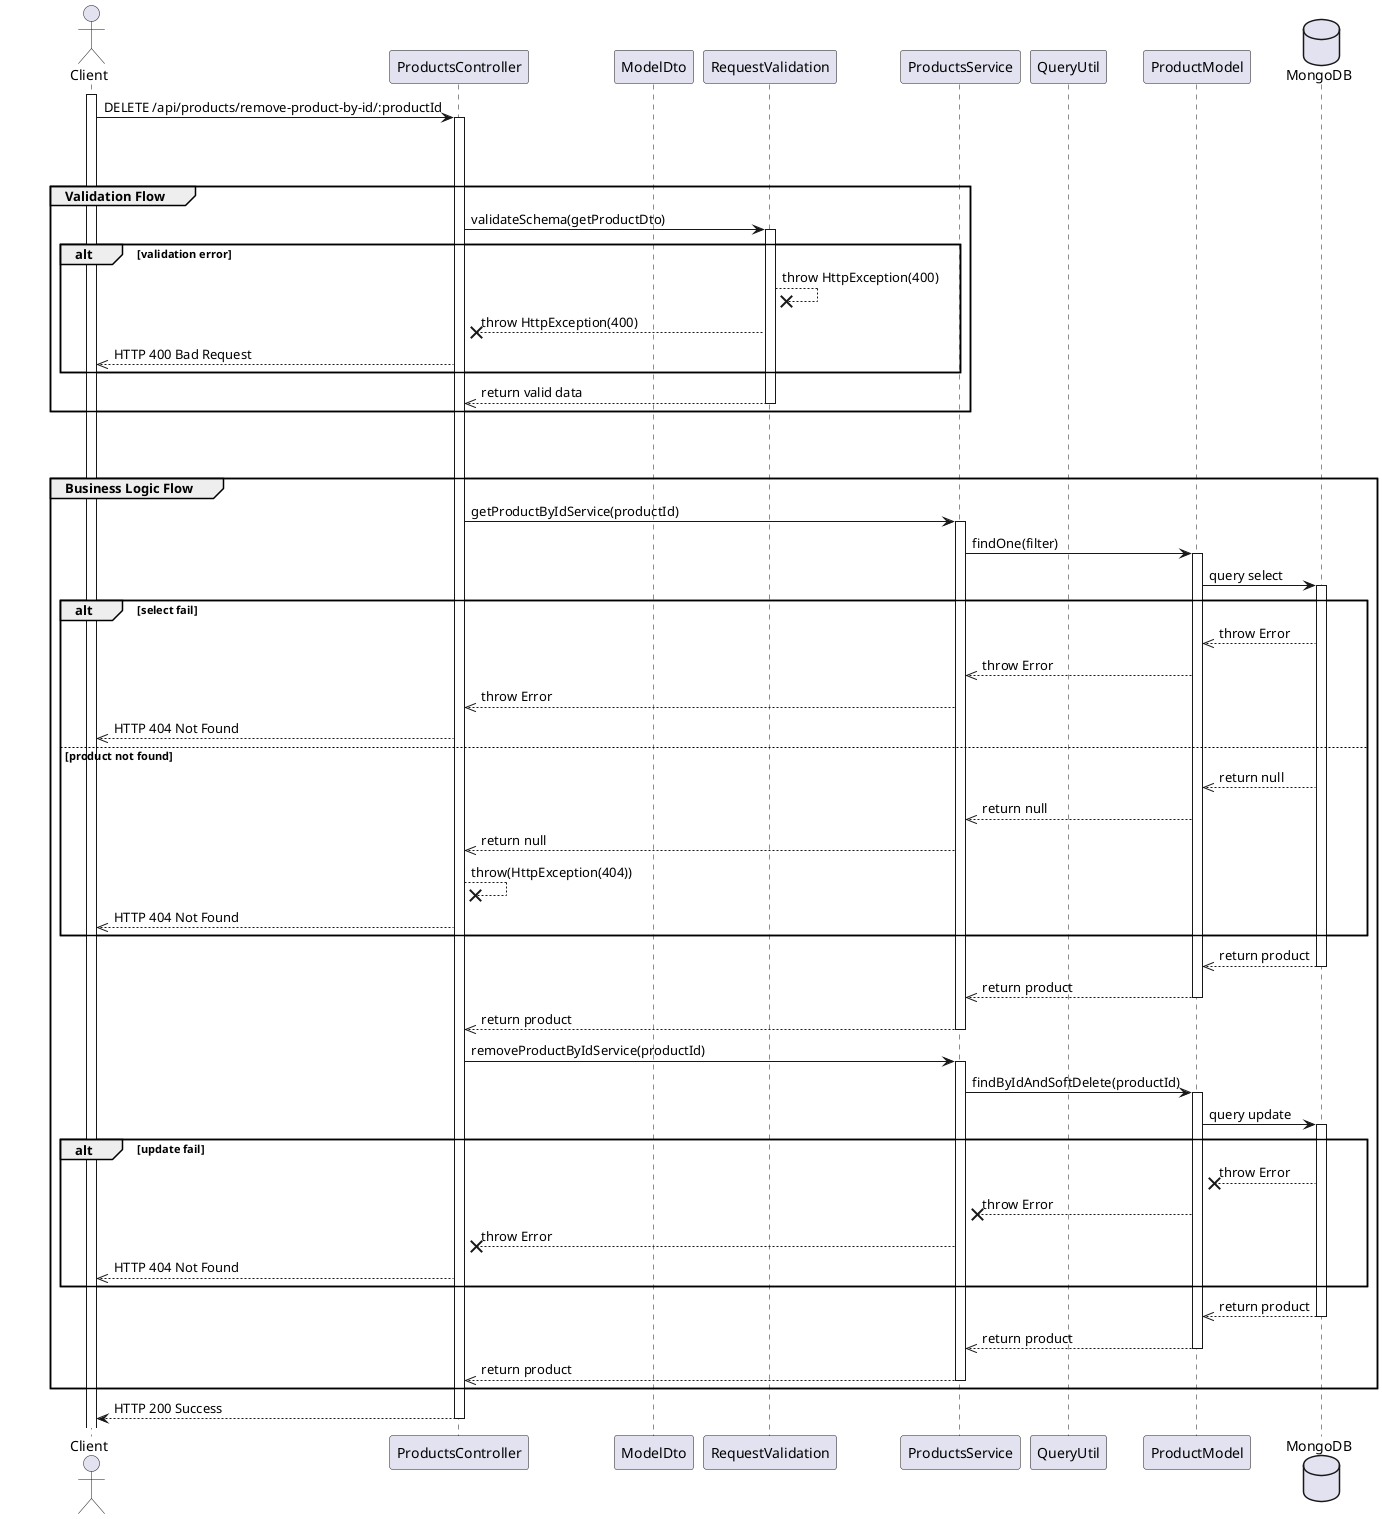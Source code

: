 @startuml Remove Product

actor Client


participant ProductsController
participant ModelDto
participant RequestValidation
participant ProductsService
participant QueryUtil
participant ProductModel
database MongoDB

' Step 1
    activate Client
    Client -> ProductsController: DELETE /api/products/remove-product-by-id/:productId
    activate ProductsController

break
break

' Step 4
group Validation Flow
    ProductsController -> RequestValidation: validateSchema(getProductDto)
    activate RequestValidation
     alt validation error
        RequestValidation --x RequestValidation: throw HttpException(400)
        RequestValidation --x ProductsController: throw HttpException(400)
        ProductsController -->> Client: HTTP 400 Bad Request
    end
    RequestValidation -->> ProductsController: return valid data
    deactivate RequestValidation
end

break
break


' Step 5
group Business Logic Flow
    activate ProductsController
    ProductsController -> ProductsService: getProductByIdService(productId)
    activate ProductsService

    ProductsService -> ProductModel: findOne(filter)
    activate ProductModel
    ProductModel -> MongoDB: query select
    activate MongoDB

    alt select fail
        MongoDB -->> ProductModel: throw Error
        ProductModel -->> ProductsService: throw Error
        ProductsService -->> ProductsController: throw Error
        ProductsController -->> Client: HTTP 404 Not Found
    else product not found
        MongoDB -->> ProductModel: return null
        ProductModel -->> ProductsService: return null
        ProductsService -->> ProductsController: return null
        ProductsController --x ProductsController: throw(HttpException(404))
        ProductsController -->> Client: HTTP 404 Not Found
    end

    MongoDB -->> ProductModel: return product
    deactivate MongoDB
    ProductModel -->> ProductsService: return product
    deactivate ProductModel
    ProductsService -->> ProductsController: return product
    deactivate ProductsService
    ProductsController -> ProductsService: removeProductByIdService(productId)
    activate ProductsService
    ProductsService -> ProductModel: findByIdAndSoftDelete(productId)
    activate ProductModel
    ProductModel -> MongoDB: query update
    activate MongoDB

    alt update fail
        MongoDB --x ProductModel: throw Error
        ProductModel --x ProductsService: throw Error
        ProductsService --x ProductsController: throw Error
        ProductsController -->> Client: HTTP 404 Not Found
    end

    MongoDB -->> ProductModel: return product
    deactivate MongoDB
    ProductModel -->> ProductsService: return product
    deactivate ProductModel
    ProductsService -->> ProductsController: return product
    deactivate ProductsService



    
end

    ProductsController --> Client: HTTP 200 Success
    deactivate ProductsController

@enduml